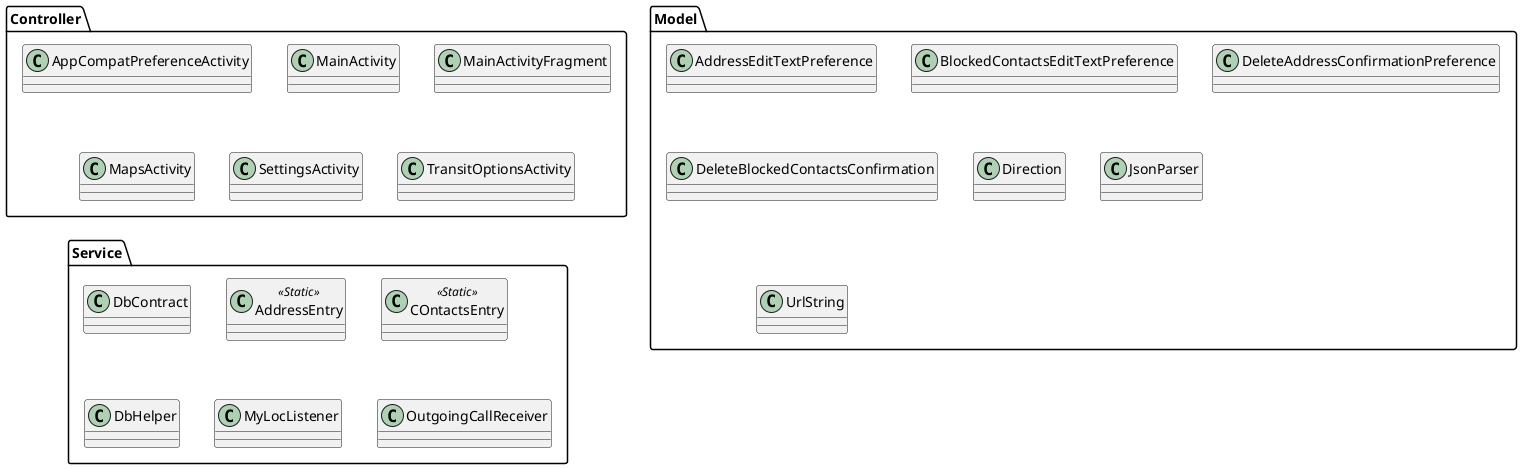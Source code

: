 @startuml

package "Controller"{
class AppCompatPreferenceActivity
class MainActivity
class MainActivityFragment
class MapsActivity
class SettingsActivity
class TransitOptionsActivity
}

package "Model"{
class AddressEditTextPreference
class BlockedContactsEditTextPreference
class DeleteAddressConfirmationPreference
class DeleteBlockedContactsConfirmation
class Direction
class JsonParser
class UrlString
}

package "Service"{
class DbContract
class AddressEntry <<Static>>
class COntactsEntry <<Static>>
class DbHelper
class MyLocListener
class OutgoingCallReceiver
}
@enduml

